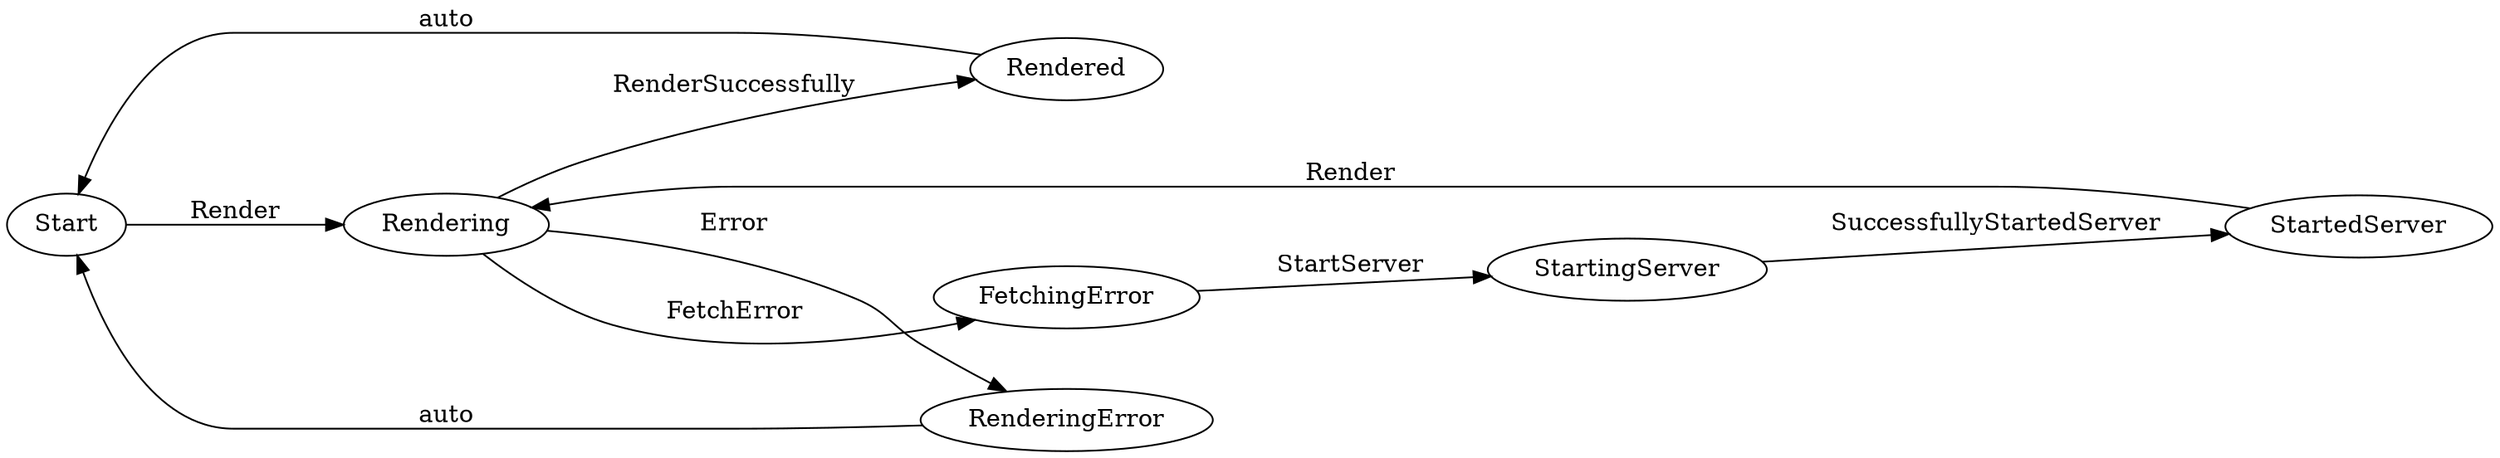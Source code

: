 digraph {
    rankdir=LR
    edge[minlen=2]
    
    
    Start -> Rendering[label="Render"]
    Rendering -> Rendered[label="RenderSuccessfully"]
    Rendered -> Start[label="auto"]

    Rendering -> RenderingError[label="Error"]
    RenderingError -> Start[label="auto"]

    Rendering -> FetchingError[label="FetchError"]
    FetchingError -> StartingServer[label="StartServer"]
    StartingServer -> StartedServer[label="SuccessfullyStartedServer"]
    StartedServer -> Rendering[label="Render"]
}